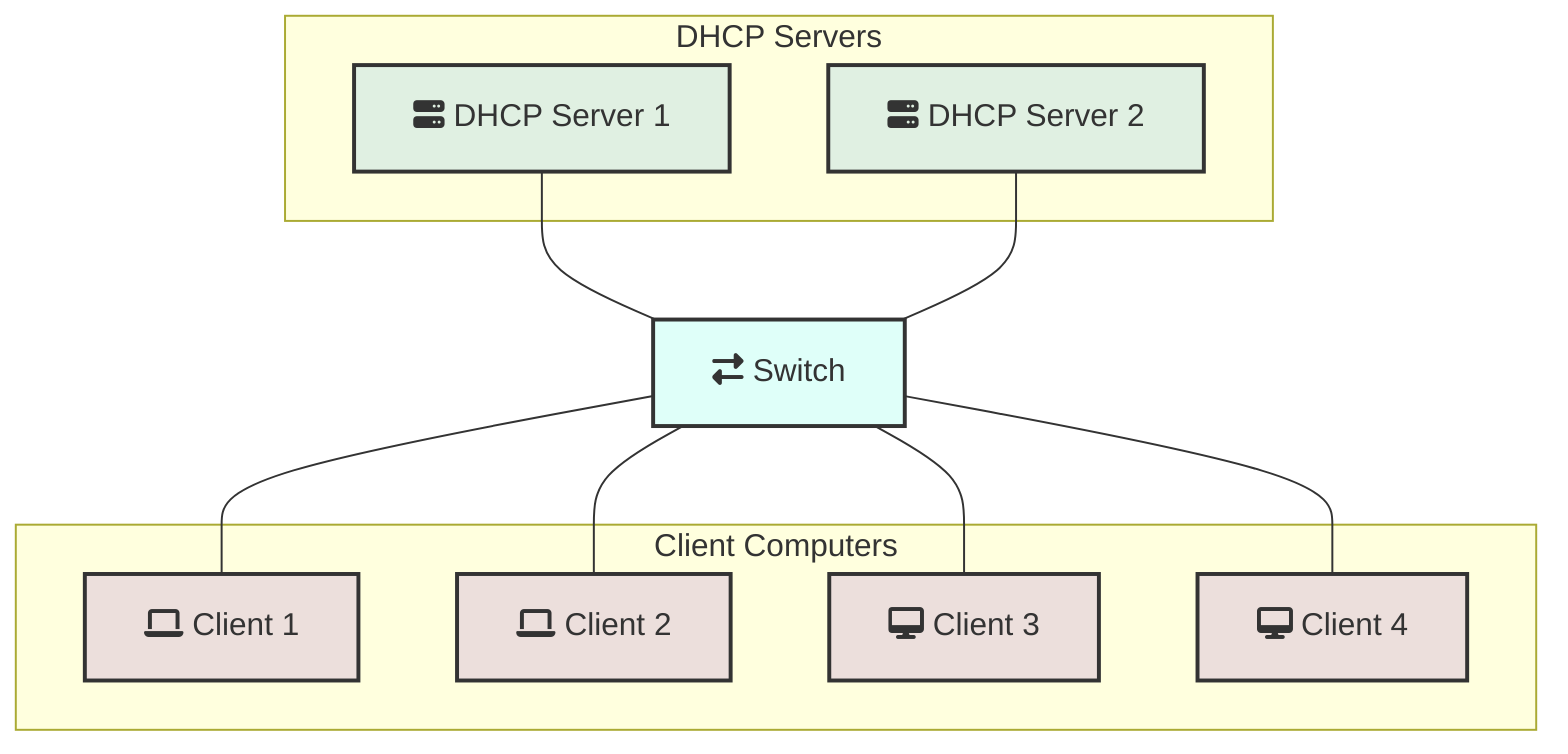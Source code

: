 graph TD
    %% Define style classes for different device types
    classDef server fill:#add8e660,stroke:#333,stroke-width:2px
    classDef switch fill:#00ffcc20,stroke:#333,stroke-width:2px
    classDef client fill:#6600cc20,stroke:#333,stroke-width:2px

    %% --- Server Subgraph ---
    subgraph DHCP Servers
        DHCP1["fa:fa-server DHCP Server 1"]
        DHCP2["fa:fa-server DHCP Server 2"]
    end

    %% --- Network Switch ---
    SW1["fa:fa-exchange-alt Switch"]

    %% --- Client Subgraph ---
    subgraph "Client Computers"
        Client1["fa:fa-laptop Client 1"]
        Client2["fa:fa-laptop Client 2"]
        Client3["fa:fa-desktop Client 3"]
        Client4["fa:fa-desktop Client 4"]
    end

    %% --- Define Connections ---
    DHCP1 --- SW1
    DHCP2 --- SW1
    SW1 --- Client1
    SW1 --- Client2
    SW1 --- Client3
    SW1 --- Client4

    %% --- Apply Styles ---
    class DHCP1,DHCP2 server
    class SW1 switch
    class Client1,Client2,Client3,Client4 client